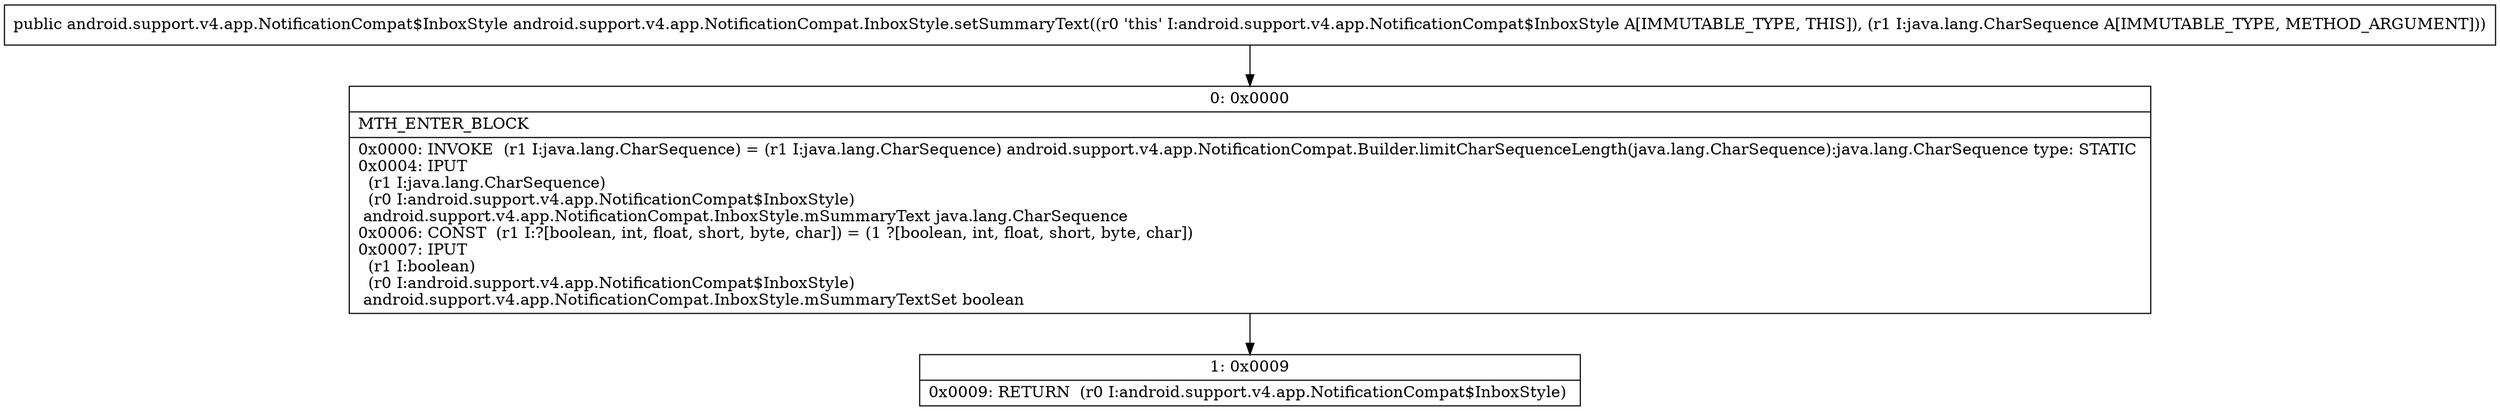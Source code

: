 digraph "CFG forandroid.support.v4.app.NotificationCompat.InboxStyle.setSummaryText(Ljava\/lang\/CharSequence;)Landroid\/support\/v4\/app\/NotificationCompat$InboxStyle;" {
Node_0 [shape=record,label="{0\:\ 0x0000|MTH_ENTER_BLOCK\l|0x0000: INVOKE  (r1 I:java.lang.CharSequence) = (r1 I:java.lang.CharSequence) android.support.v4.app.NotificationCompat.Builder.limitCharSequenceLength(java.lang.CharSequence):java.lang.CharSequence type: STATIC \l0x0004: IPUT  \l  (r1 I:java.lang.CharSequence)\l  (r0 I:android.support.v4.app.NotificationCompat$InboxStyle)\l android.support.v4.app.NotificationCompat.InboxStyle.mSummaryText java.lang.CharSequence \l0x0006: CONST  (r1 I:?[boolean, int, float, short, byte, char]) = (1 ?[boolean, int, float, short, byte, char]) \l0x0007: IPUT  \l  (r1 I:boolean)\l  (r0 I:android.support.v4.app.NotificationCompat$InboxStyle)\l android.support.v4.app.NotificationCompat.InboxStyle.mSummaryTextSet boolean \l}"];
Node_1 [shape=record,label="{1\:\ 0x0009|0x0009: RETURN  (r0 I:android.support.v4.app.NotificationCompat$InboxStyle) \l}"];
MethodNode[shape=record,label="{public android.support.v4.app.NotificationCompat$InboxStyle android.support.v4.app.NotificationCompat.InboxStyle.setSummaryText((r0 'this' I:android.support.v4.app.NotificationCompat$InboxStyle A[IMMUTABLE_TYPE, THIS]), (r1 I:java.lang.CharSequence A[IMMUTABLE_TYPE, METHOD_ARGUMENT])) }"];
MethodNode -> Node_0;
Node_0 -> Node_1;
}

